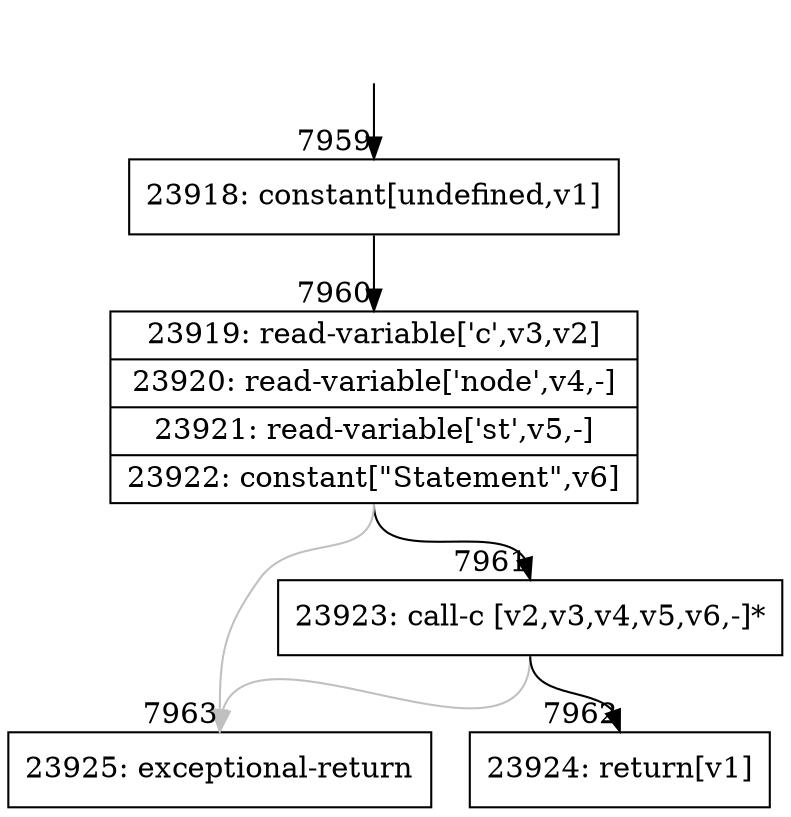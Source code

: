 digraph {
rankdir="TD"
BB_entry439[shape=none,label=""];
BB_entry439 -> BB7959 [tailport=s, headport=n, headlabel="    7959"]
BB7959 [shape=record label="{23918: constant[undefined,v1]}" ] 
BB7959 -> BB7960 [tailport=s, headport=n, headlabel="      7960"]
BB7960 [shape=record label="{23919: read-variable['c',v3,v2]|23920: read-variable['node',v4,-]|23921: read-variable['st',v5,-]|23922: constant[\"Statement\",v6]}" ] 
BB7960 -> BB7961 [tailport=s, headport=n, headlabel="      7961"]
BB7960 -> BB7963 [tailport=s, headport=n, color=gray, headlabel="      7963"]
BB7961 [shape=record label="{23923: call-c [v2,v3,v4,v5,v6,-]*}" ] 
BB7961 -> BB7962 [tailport=s, headport=n, headlabel="      7962"]
BB7961 -> BB7963 [tailport=s, headport=n, color=gray]
BB7962 [shape=record label="{23924: return[v1]}" ] 
BB7963 [shape=record label="{23925: exceptional-return}" ] 
//#$~ 7363
}

